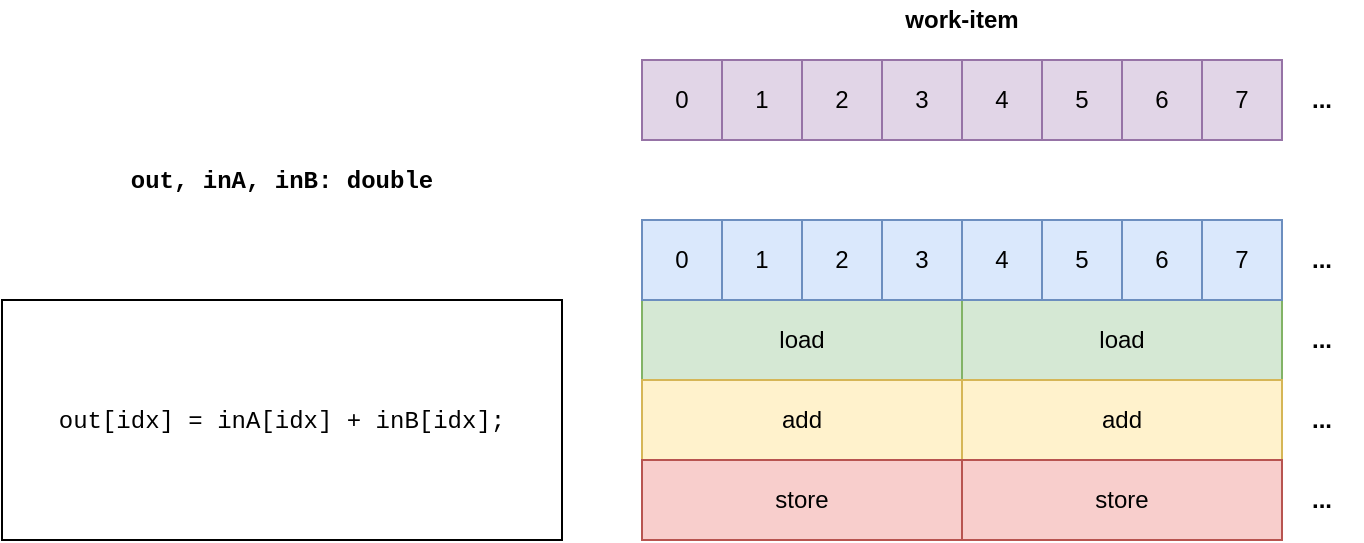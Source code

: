 <mxfile version="13.6.2" type="device"><diagram id="t3KnCuKoPFR6UIoQXWWL" name="Page-1"><mxGraphModel dx="1086" dy="806" grid="1" gridSize="10" guides="1" tooltips="1" connect="1" arrows="1" fold="1" page="1" pageScale="1" pageWidth="827" pageHeight="1169" math="0" shadow="0"><root><mxCell id="0"/><mxCell id="1" parent="0"/><mxCell id="Zszp9M3JEsF2plbjRd9E-2" value="" style="rounded=0;whiteSpace=wrap;html=1;verticalAlign=middle;" parent="1" vertex="1"><mxGeometry x="40" y="200" width="280" height="120" as="geometry"/></mxCell><mxCell id="Zszp9M3JEsF2plbjRd9E-1" value="&lt;font face=&quot;Courier New&quot;&gt;out[idx] = inA[idx] + inB[idx];&lt;/font&gt;" style="text;html=1;strokeColor=none;fillColor=none;align=center;verticalAlign=middle;whiteSpace=wrap;rounded=0;fontStyle=0" parent="1" vertex="1"><mxGeometry x="60" y="210" width="240" height="100" as="geometry"/></mxCell><mxCell id="Zszp9M3JEsF2plbjRd9E-3" value="0" style="rounded=0;whiteSpace=wrap;html=1;fillColor=#e1d5e7;strokeColor=#9673a6;" parent="1" vertex="1"><mxGeometry x="360" y="80" width="40" height="40" as="geometry"/></mxCell><mxCell id="Zszp9M3JEsF2plbjRd9E-4" value="1" style="rounded=0;whiteSpace=wrap;html=1;fillColor=#e1d5e7;strokeColor=#9673a6;" parent="1" vertex="1"><mxGeometry x="400" y="80" width="40" height="40" as="geometry"/></mxCell><mxCell id="Zszp9M3JEsF2plbjRd9E-5" value="2" style="rounded=0;whiteSpace=wrap;html=1;fillColor=#e1d5e7;strokeColor=#9673a6;" parent="1" vertex="1"><mxGeometry x="440" y="80" width="40" height="40" as="geometry"/></mxCell><mxCell id="Zszp9M3JEsF2plbjRd9E-6" value="3" style="rounded=0;whiteSpace=wrap;html=1;fillColor=#e1d5e7;strokeColor=#9673a6;" parent="1" vertex="1"><mxGeometry x="480" y="80" width="40" height="40" as="geometry"/></mxCell><mxCell id="Zszp9M3JEsF2plbjRd9E-7" value="4" style="rounded=0;whiteSpace=wrap;html=1;fillColor=#e1d5e7;strokeColor=#9673a6;" parent="1" vertex="1"><mxGeometry x="520" y="80" width="40" height="40" as="geometry"/></mxCell><mxCell id="Zszp9M3JEsF2plbjRd9E-8" value="5" style="rounded=0;whiteSpace=wrap;html=1;fillColor=#e1d5e7;strokeColor=#9673a6;" parent="1" vertex="1"><mxGeometry x="560" y="80" width="40" height="40" as="geometry"/></mxCell><mxCell id="Zszp9M3JEsF2plbjRd9E-9" value="6" style="rounded=0;whiteSpace=wrap;html=1;fillColor=#e1d5e7;strokeColor=#9673a6;" parent="1" vertex="1"><mxGeometry x="600" y="80" width="40" height="40" as="geometry"/></mxCell><mxCell id="Zszp9M3JEsF2plbjRd9E-10" value="7" style="rounded=0;whiteSpace=wrap;html=1;fillColor=#e1d5e7;strokeColor=#9673a6;" parent="1" vertex="1"><mxGeometry x="640" y="80" width="40" height="40" as="geometry"/></mxCell><mxCell id="Zszp9M3JEsF2plbjRd9E-11" value="..." style="text;html=1;strokeColor=none;fillColor=none;align=center;verticalAlign=middle;whiteSpace=wrap;rounded=0;fontStyle=1" parent="1" vertex="1"><mxGeometry x="680" y="90" width="40" height="20" as="geometry"/></mxCell><mxCell id="Zszp9M3JEsF2plbjRd9E-13" value="work-item" style="text;html=1;strokeColor=none;fillColor=none;align=center;verticalAlign=middle;whiteSpace=wrap;rounded=0;fontStyle=1" parent="1" vertex="1"><mxGeometry x="470" y="50" width="100" height="20" as="geometry"/></mxCell><mxCell id="Zszp9M3JEsF2plbjRd9E-14" value="load" style="rounded=0;whiteSpace=wrap;html=1;fillColor=#d5e8d4;strokeColor=#82b366;" parent="1" vertex="1"><mxGeometry x="360" y="200" width="160" height="40" as="geometry"/></mxCell><mxCell id="Zszp9M3JEsF2plbjRd9E-15" value="add" style="rounded=0;whiteSpace=wrap;html=1;fillColor=#fff2cc;strokeColor=#d6b656;" parent="1" vertex="1"><mxGeometry x="360" y="240" width="160" height="40" as="geometry"/></mxCell><mxCell id="Zszp9M3JEsF2plbjRd9E-16" value="store" style="rounded=0;whiteSpace=wrap;html=1;fillColor=#f8cecc;strokeColor=#b85450;" parent="1" vertex="1"><mxGeometry x="360" y="280" width="160" height="40" as="geometry"/></mxCell><mxCell id="Zszp9M3JEsF2plbjRd9E-17" value="load" style="rounded=0;whiteSpace=wrap;html=1;fillColor=#d5e8d4;strokeColor=#82b366;" parent="1" vertex="1"><mxGeometry x="520" y="200" width="160" height="40" as="geometry"/></mxCell><mxCell id="Zszp9M3JEsF2plbjRd9E-18" value="add" style="rounded=0;whiteSpace=wrap;html=1;fillColor=#fff2cc;strokeColor=#d6b656;" parent="1" vertex="1"><mxGeometry x="520" y="240" width="160" height="40" as="geometry"/></mxCell><mxCell id="Zszp9M3JEsF2plbjRd9E-19" value="store" style="rounded=0;whiteSpace=wrap;html=1;fillColor=#f8cecc;strokeColor=#b85450;" parent="1" vertex="1"><mxGeometry x="520" y="280" width="160" height="40" as="geometry"/></mxCell><mxCell id="Zszp9M3JEsF2plbjRd9E-20" value="..." style="text;html=1;strokeColor=none;fillColor=none;align=center;verticalAlign=middle;whiteSpace=wrap;rounded=0;fontStyle=1" parent="1" vertex="1"><mxGeometry x="680" y="210" width="40" height="20" as="geometry"/></mxCell><mxCell id="Zszp9M3JEsF2plbjRd9E-21" value="..." style="text;html=1;strokeColor=none;fillColor=none;align=center;verticalAlign=middle;whiteSpace=wrap;rounded=0;fontStyle=1" parent="1" vertex="1"><mxGeometry x="680" y="250" width="40" height="20" as="geometry"/></mxCell><mxCell id="Zszp9M3JEsF2plbjRd9E-22" value="..." style="text;html=1;strokeColor=none;fillColor=none;align=center;verticalAlign=middle;whiteSpace=wrap;rounded=0;fontStyle=1" parent="1" vertex="1"><mxGeometry x="680" y="290" width="40" height="20" as="geometry"/></mxCell><mxCell id="Zszp9M3JEsF2plbjRd9E-23" value="0" style="rounded=0;whiteSpace=wrap;html=1;fillColor=#dae8fc;strokeColor=#6c8ebf;" parent="1" vertex="1"><mxGeometry x="360" y="160" width="40" height="40" as="geometry"/></mxCell><mxCell id="Zszp9M3JEsF2plbjRd9E-24" value="1" style="rounded=0;whiteSpace=wrap;html=1;fillColor=#dae8fc;strokeColor=#6c8ebf;" parent="1" vertex="1"><mxGeometry x="400" y="160" width="40" height="40" as="geometry"/></mxCell><mxCell id="Zszp9M3JEsF2plbjRd9E-25" value="2" style="rounded=0;whiteSpace=wrap;html=1;fillColor=#dae8fc;strokeColor=#6c8ebf;" parent="1" vertex="1"><mxGeometry x="440" y="160" width="40" height="40" as="geometry"/></mxCell><mxCell id="Zszp9M3JEsF2plbjRd9E-26" value="3" style="rounded=0;whiteSpace=wrap;html=1;fillColor=#dae8fc;strokeColor=#6c8ebf;" parent="1" vertex="1"><mxGeometry x="480" y="160" width="40" height="40" as="geometry"/></mxCell><mxCell id="Zszp9M3JEsF2plbjRd9E-27" value="4" style="rounded=0;whiteSpace=wrap;html=1;fillColor=#dae8fc;strokeColor=#6c8ebf;" parent="1" vertex="1"><mxGeometry x="520" y="160" width="40" height="40" as="geometry"/></mxCell><mxCell id="Zszp9M3JEsF2plbjRd9E-28" value="5" style="rounded=0;whiteSpace=wrap;html=1;fillColor=#dae8fc;strokeColor=#6c8ebf;" parent="1" vertex="1"><mxGeometry x="560" y="160" width="40" height="40" as="geometry"/></mxCell><mxCell id="Zszp9M3JEsF2plbjRd9E-29" value="6" style="rounded=0;whiteSpace=wrap;html=1;fillColor=#dae8fc;strokeColor=#6c8ebf;" parent="1" vertex="1"><mxGeometry x="600" y="160" width="40" height="40" as="geometry"/></mxCell><mxCell id="Zszp9M3JEsF2plbjRd9E-30" value="7" style="rounded=0;whiteSpace=wrap;html=1;fillColor=#dae8fc;strokeColor=#6c8ebf;" parent="1" vertex="1"><mxGeometry x="640" y="160" width="40" height="40" as="geometry"/></mxCell><mxCell id="Zszp9M3JEsF2plbjRd9E-31" value="..." style="text;html=1;strokeColor=none;fillColor=none;align=center;verticalAlign=middle;whiteSpace=wrap;rounded=0;fontStyle=1" parent="1" vertex="1"><mxGeometry x="680" y="170" width="40" height="20" as="geometry"/></mxCell><mxCell id="Zszp9M3JEsF2plbjRd9E-34" value="&lt;font face=&quot;Courier New&quot;&gt;out, inA, inB: double&lt;/font&gt;" style="text;html=1;strokeColor=none;fillColor=none;align=center;verticalAlign=middle;whiteSpace=wrap;rounded=0;fontStyle=1" parent="1" vertex="1"><mxGeometry x="40" y="130" width="280" height="20" as="geometry"/></mxCell></root></mxGraphModel></diagram></mxfile>